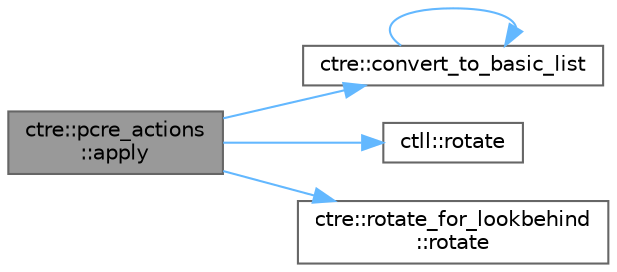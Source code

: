 digraph "ctre::pcre_actions::apply"
{
 // LATEX_PDF_SIZE
  bgcolor="transparent";
  edge [fontname=Helvetica,fontsize=10,labelfontname=Helvetica,labelfontsize=10];
  node [fontname=Helvetica,fontsize=10,shape=box,height=0.2,width=0.4];
  rankdir="LR";
  Node1 [id="Node000001",label="ctre::pcre_actions\l::apply",height=0.2,width=0.4,color="gray40", fillcolor="grey60", style="filled", fontcolor="black",tooltip=" "];
  Node1 -> Node2 [id="edge1_Node000001_Node000002",color="steelblue1",style="solid",tooltip=" "];
  Node2 [id="Node000002",label="ctre::convert_to_basic_list",height=0.2,width=0.4,color="grey40", fillcolor="white", style="filled",URL="$namespacectre.html#a7cb63417590515d9fe14f654da1dc384",tooltip=" "];
  Node2 -> Node2 [id="edge2_Node000002_Node000002",color="steelblue1",style="solid",tooltip=" "];
  Node1 -> Node3 [id="edge3_Node000001_Node000003",color="steelblue1",style="solid",tooltip=" "];
  Node3 [id="Node000003",label="ctll::rotate",height=0.2,width=0.4,color="grey40", fillcolor="white", style="filled",URL="$namespacectll.html#a9f715d549d2fa73d0e00695719428c63",tooltip=" "];
  Node1 -> Node4 [id="edge4_Node000001_Node000004",color="steelblue1",style="solid",tooltip=" "];
  Node4 [id="Node000004",label="ctre::rotate_for_lookbehind\l::rotate",height=0.2,width=0.4,color="grey40", fillcolor="white", style="filled",URL="$structctre_1_1rotate__for__lookbehind.html#a7387dfcc2a878a6af4c083bbbc00b214",tooltip=" "];
}

